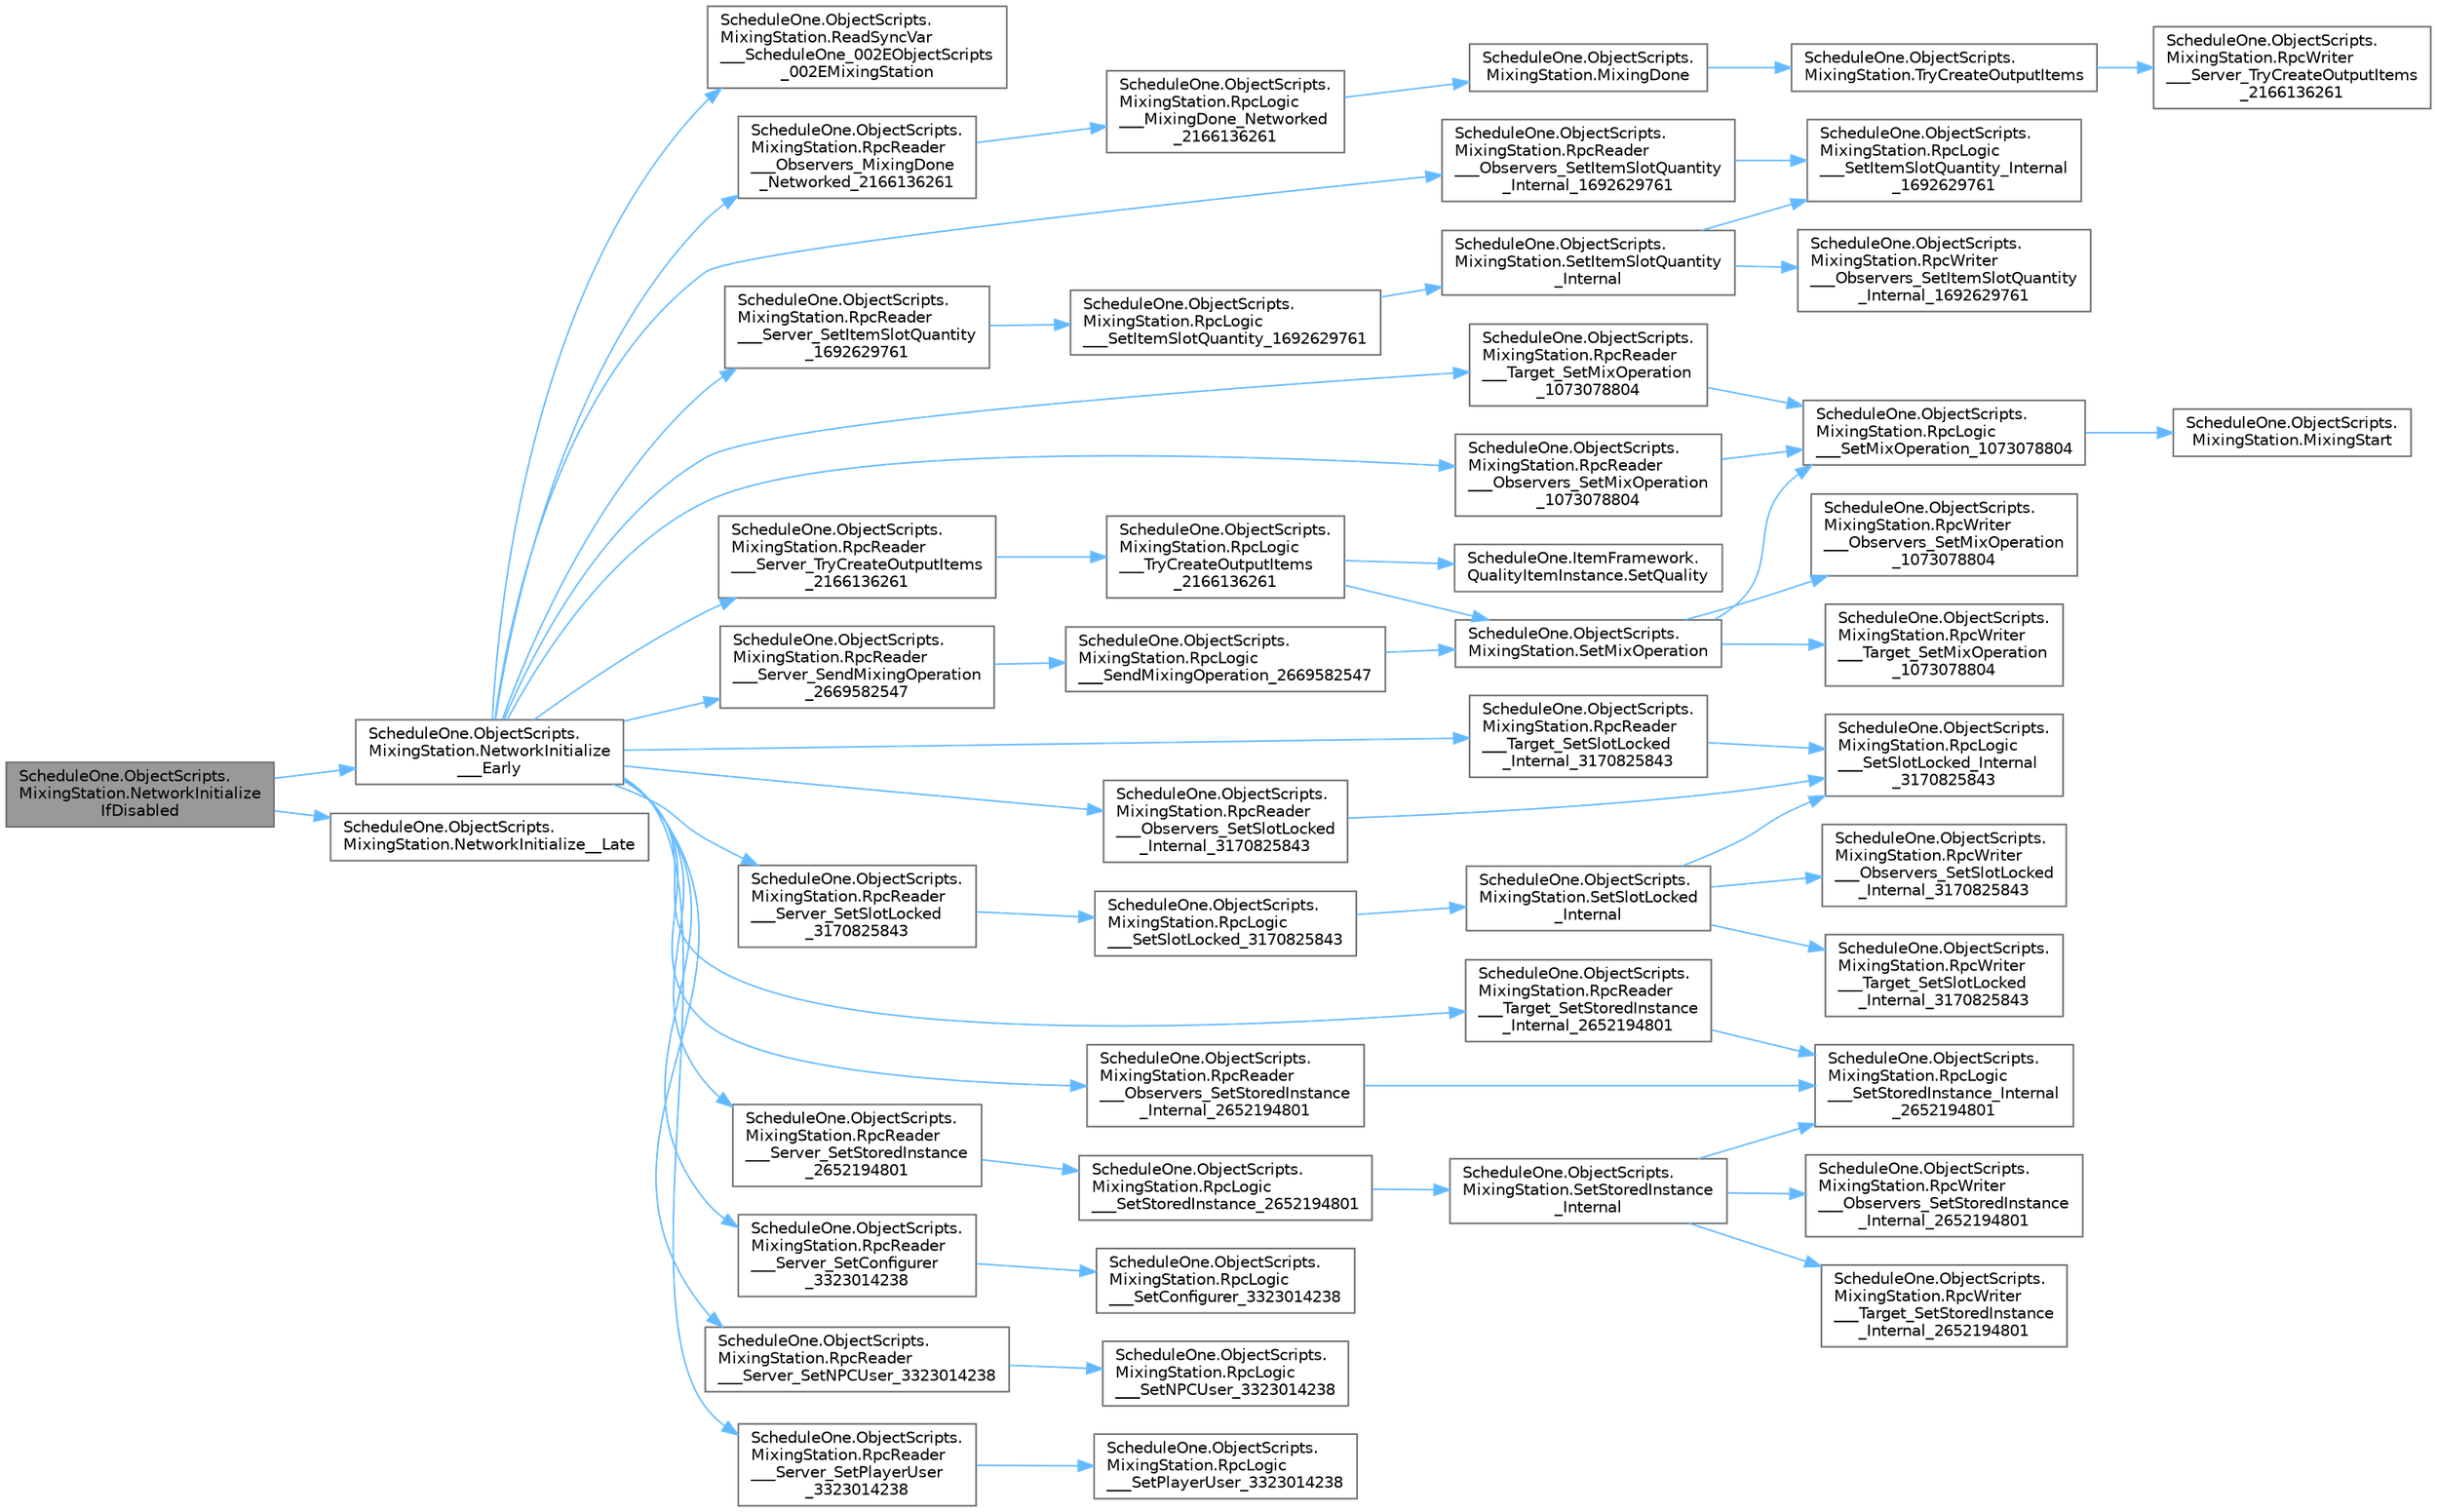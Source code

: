 digraph "ScheduleOne.ObjectScripts.MixingStation.NetworkInitializeIfDisabled"
{
 // LATEX_PDF_SIZE
  bgcolor="transparent";
  edge [fontname=Helvetica,fontsize=10,labelfontname=Helvetica,labelfontsize=10];
  node [fontname=Helvetica,fontsize=10,shape=box,height=0.2,width=0.4];
  rankdir="LR";
  Node1 [id="Node000001",label="ScheduleOne.ObjectScripts.\lMixingStation.NetworkInitialize\lIfDisabled",height=0.2,width=0.4,color="gray40", fillcolor="grey60", style="filled", fontcolor="black",tooltip=" "];
  Node1 -> Node2 [id="edge1_Node000001_Node000002",color="steelblue1",style="solid",tooltip=" "];
  Node2 [id="Node000002",label="ScheduleOne.ObjectScripts.\lMixingStation.NetworkInitialize\l___Early",height=0.2,width=0.4,color="grey40", fillcolor="white", style="filled",URL="$class_schedule_one_1_1_object_scripts_1_1_mixing_station.html#aa00cbd36ea2d6aab0d7798a8d2f568a5",tooltip=" "];
  Node2 -> Node3 [id="edge2_Node000002_Node000003",color="steelblue1",style="solid",tooltip=" "];
  Node3 [id="Node000003",label="ScheduleOne.ObjectScripts.\lMixingStation.ReadSyncVar\l___ScheduleOne_002EObjectScripts\l_002EMixingStation",height=0.2,width=0.4,color="grey40", fillcolor="white", style="filled",URL="$class_schedule_one_1_1_object_scripts_1_1_mixing_station.html#ae8516f02c0a5ebb9d8057170b93e7c25",tooltip=" "];
  Node2 -> Node4 [id="edge3_Node000002_Node000004",color="steelblue1",style="solid",tooltip=" "];
  Node4 [id="Node000004",label="ScheduleOne.ObjectScripts.\lMixingStation.RpcReader\l___Observers_MixingDone\l_Networked_2166136261",height=0.2,width=0.4,color="grey40", fillcolor="white", style="filled",URL="$class_schedule_one_1_1_object_scripts_1_1_mixing_station.html#a676cb9a83ed9aa59eec49f43f9872766",tooltip=" "];
  Node4 -> Node5 [id="edge4_Node000004_Node000005",color="steelblue1",style="solid",tooltip=" "];
  Node5 [id="Node000005",label="ScheduleOne.ObjectScripts.\lMixingStation.RpcLogic\l___MixingDone_Networked\l_2166136261",height=0.2,width=0.4,color="grey40", fillcolor="white", style="filled",URL="$class_schedule_one_1_1_object_scripts_1_1_mixing_station.html#a2498cc9813bc9b9583420e5c8de82dda",tooltip=" "];
  Node5 -> Node6 [id="edge5_Node000005_Node000006",color="steelblue1",style="solid",tooltip=" "];
  Node6 [id="Node000006",label="ScheduleOne.ObjectScripts.\lMixingStation.MixingDone",height=0.2,width=0.4,color="grey40", fillcolor="white", style="filled",URL="$class_schedule_one_1_1_object_scripts_1_1_mixing_station.html#a129ff46749f8319843abcd28b1067101",tooltip=" "];
  Node6 -> Node7 [id="edge6_Node000006_Node000007",color="steelblue1",style="solid",tooltip=" "];
  Node7 [id="Node000007",label="ScheduleOne.ObjectScripts.\lMixingStation.TryCreateOutputItems",height=0.2,width=0.4,color="grey40", fillcolor="white", style="filled",URL="$class_schedule_one_1_1_object_scripts_1_1_mixing_station.html#a4715da926de5a46452f30548dde77287",tooltip=" "];
  Node7 -> Node8 [id="edge7_Node000007_Node000008",color="steelblue1",style="solid",tooltip=" "];
  Node8 [id="Node000008",label="ScheduleOne.ObjectScripts.\lMixingStation.RpcWriter\l___Server_TryCreateOutputItems\l_2166136261",height=0.2,width=0.4,color="grey40", fillcolor="white", style="filled",URL="$class_schedule_one_1_1_object_scripts_1_1_mixing_station.html#aff52fc1db823b6c1d1093ad0452dbe4a",tooltip=" "];
  Node2 -> Node9 [id="edge8_Node000002_Node000009",color="steelblue1",style="solid",tooltip=" "];
  Node9 [id="Node000009",label="ScheduleOne.ObjectScripts.\lMixingStation.RpcReader\l___Observers_SetItemSlotQuantity\l_Internal_1692629761",height=0.2,width=0.4,color="grey40", fillcolor="white", style="filled",URL="$class_schedule_one_1_1_object_scripts_1_1_mixing_station.html#afb007f553d47c6e737bbbee3191ef8c1",tooltip=" "];
  Node9 -> Node10 [id="edge9_Node000009_Node000010",color="steelblue1",style="solid",tooltip=" "];
  Node10 [id="Node000010",label="ScheduleOne.ObjectScripts.\lMixingStation.RpcLogic\l___SetItemSlotQuantity_Internal\l_1692629761",height=0.2,width=0.4,color="grey40", fillcolor="white", style="filled",URL="$class_schedule_one_1_1_object_scripts_1_1_mixing_station.html#a3c7e6e1379b1aa331cbfbad2d0d49bf0",tooltip=" "];
  Node2 -> Node11 [id="edge10_Node000002_Node000011",color="steelblue1",style="solid",tooltip=" "];
  Node11 [id="Node000011",label="ScheduleOne.ObjectScripts.\lMixingStation.RpcReader\l___Observers_SetMixOperation\l_1073078804",height=0.2,width=0.4,color="grey40", fillcolor="white", style="filled",URL="$class_schedule_one_1_1_object_scripts_1_1_mixing_station.html#af51564658dc38b848e08fcacb58547a3",tooltip=" "];
  Node11 -> Node12 [id="edge11_Node000011_Node000012",color="steelblue1",style="solid",tooltip=" "];
  Node12 [id="Node000012",label="ScheduleOne.ObjectScripts.\lMixingStation.RpcLogic\l___SetMixOperation_1073078804",height=0.2,width=0.4,color="grey40", fillcolor="white", style="filled",URL="$class_schedule_one_1_1_object_scripts_1_1_mixing_station.html#a2412a11b1445c03a03ef78289f5db9ea",tooltip=" "];
  Node12 -> Node13 [id="edge12_Node000012_Node000013",color="steelblue1",style="solid",tooltip=" "];
  Node13 [id="Node000013",label="ScheduleOne.ObjectScripts.\lMixingStation.MixingStart",height=0.2,width=0.4,color="grey40", fillcolor="white", style="filled",URL="$class_schedule_one_1_1_object_scripts_1_1_mixing_station.html#ac32c4c71d8f4312f28efe6bd69a3b962",tooltip=" "];
  Node2 -> Node14 [id="edge13_Node000002_Node000014",color="steelblue1",style="solid",tooltip=" "];
  Node14 [id="Node000014",label="ScheduleOne.ObjectScripts.\lMixingStation.RpcReader\l___Observers_SetSlotLocked\l_Internal_3170825843",height=0.2,width=0.4,color="grey40", fillcolor="white", style="filled",URL="$class_schedule_one_1_1_object_scripts_1_1_mixing_station.html#a583f912011bd5056566bf76612ebf6c2",tooltip=" "];
  Node14 -> Node15 [id="edge14_Node000014_Node000015",color="steelblue1",style="solid",tooltip=" "];
  Node15 [id="Node000015",label="ScheduleOne.ObjectScripts.\lMixingStation.RpcLogic\l___SetSlotLocked_Internal\l_3170825843",height=0.2,width=0.4,color="grey40", fillcolor="white", style="filled",URL="$class_schedule_one_1_1_object_scripts_1_1_mixing_station.html#a27dd4d7e2f452430c014ffe493a7e5ba",tooltip=" "];
  Node2 -> Node16 [id="edge15_Node000002_Node000016",color="steelblue1",style="solid",tooltip=" "];
  Node16 [id="Node000016",label="ScheduleOne.ObjectScripts.\lMixingStation.RpcReader\l___Observers_SetStoredInstance\l_Internal_2652194801",height=0.2,width=0.4,color="grey40", fillcolor="white", style="filled",URL="$class_schedule_one_1_1_object_scripts_1_1_mixing_station.html#aead8a352be096d6e3437d350f7cd206d",tooltip=" "];
  Node16 -> Node17 [id="edge16_Node000016_Node000017",color="steelblue1",style="solid",tooltip=" "];
  Node17 [id="Node000017",label="ScheduleOne.ObjectScripts.\lMixingStation.RpcLogic\l___SetStoredInstance_Internal\l_2652194801",height=0.2,width=0.4,color="grey40", fillcolor="white", style="filled",URL="$class_schedule_one_1_1_object_scripts_1_1_mixing_station.html#a0fa4cb3813dcf91e8657a92ee70931a8",tooltip=" "];
  Node2 -> Node18 [id="edge17_Node000002_Node000018",color="steelblue1",style="solid",tooltip=" "];
  Node18 [id="Node000018",label="ScheduleOne.ObjectScripts.\lMixingStation.RpcReader\l___Server_SendMixingOperation\l_2669582547",height=0.2,width=0.4,color="grey40", fillcolor="white", style="filled",URL="$class_schedule_one_1_1_object_scripts_1_1_mixing_station.html#abeb8e4fee062babb749c007805853dd1",tooltip=" "];
  Node18 -> Node19 [id="edge18_Node000018_Node000019",color="steelblue1",style="solid",tooltip=" "];
  Node19 [id="Node000019",label="ScheduleOne.ObjectScripts.\lMixingStation.RpcLogic\l___SendMixingOperation_2669582547",height=0.2,width=0.4,color="grey40", fillcolor="white", style="filled",URL="$class_schedule_one_1_1_object_scripts_1_1_mixing_station.html#a445371ab56866c0cfe8fac5d21ba2f18",tooltip=" "];
  Node19 -> Node20 [id="edge19_Node000019_Node000020",color="steelblue1",style="solid",tooltip=" "];
  Node20 [id="Node000020",label="ScheduleOne.ObjectScripts.\lMixingStation.SetMixOperation",height=0.2,width=0.4,color="grey40", fillcolor="white", style="filled",URL="$class_schedule_one_1_1_object_scripts_1_1_mixing_station.html#a65a1b78f5d65c601a740f3e64ec65ce4",tooltip=" "];
  Node20 -> Node12 [id="edge20_Node000020_Node000012",color="steelblue1",style="solid",tooltip=" "];
  Node20 -> Node21 [id="edge21_Node000020_Node000021",color="steelblue1",style="solid",tooltip=" "];
  Node21 [id="Node000021",label="ScheduleOne.ObjectScripts.\lMixingStation.RpcWriter\l___Observers_SetMixOperation\l_1073078804",height=0.2,width=0.4,color="grey40", fillcolor="white", style="filled",URL="$class_schedule_one_1_1_object_scripts_1_1_mixing_station.html#ad783bc24ba23bbf189ffa5aa4086886c",tooltip=" "];
  Node20 -> Node22 [id="edge22_Node000020_Node000022",color="steelblue1",style="solid",tooltip=" "];
  Node22 [id="Node000022",label="ScheduleOne.ObjectScripts.\lMixingStation.RpcWriter\l___Target_SetMixOperation\l_1073078804",height=0.2,width=0.4,color="grey40", fillcolor="white", style="filled",URL="$class_schedule_one_1_1_object_scripts_1_1_mixing_station.html#a6bfaa7a3051f570a5a2d2b8660a59d7e",tooltip=" "];
  Node2 -> Node23 [id="edge23_Node000002_Node000023",color="steelblue1",style="solid",tooltip=" "];
  Node23 [id="Node000023",label="ScheduleOne.ObjectScripts.\lMixingStation.RpcReader\l___Server_SetConfigurer\l_3323014238",height=0.2,width=0.4,color="grey40", fillcolor="white", style="filled",URL="$class_schedule_one_1_1_object_scripts_1_1_mixing_station.html#a4e0e42cf01277b9abe79bb45c46c5691",tooltip=" "];
  Node23 -> Node24 [id="edge24_Node000023_Node000024",color="steelblue1",style="solid",tooltip=" "];
  Node24 [id="Node000024",label="ScheduleOne.ObjectScripts.\lMixingStation.RpcLogic\l___SetConfigurer_3323014238",height=0.2,width=0.4,color="grey40", fillcolor="white", style="filled",URL="$class_schedule_one_1_1_object_scripts_1_1_mixing_station.html#a0aee7349025a756eb577c3bcf0b2a928",tooltip=" "];
  Node2 -> Node25 [id="edge25_Node000002_Node000025",color="steelblue1",style="solid",tooltip=" "];
  Node25 [id="Node000025",label="ScheduleOne.ObjectScripts.\lMixingStation.RpcReader\l___Server_SetItemSlotQuantity\l_1692629761",height=0.2,width=0.4,color="grey40", fillcolor="white", style="filled",URL="$class_schedule_one_1_1_object_scripts_1_1_mixing_station.html#a01efdf5d4602ab46fb70c26870268a61",tooltip=" "];
  Node25 -> Node26 [id="edge26_Node000025_Node000026",color="steelblue1",style="solid",tooltip=" "];
  Node26 [id="Node000026",label="ScheduleOne.ObjectScripts.\lMixingStation.RpcLogic\l___SetItemSlotQuantity_1692629761",height=0.2,width=0.4,color="grey40", fillcolor="white", style="filled",URL="$class_schedule_one_1_1_object_scripts_1_1_mixing_station.html#ac8b31404d5abcf160f7d1894c3c6d873",tooltip=" "];
  Node26 -> Node27 [id="edge27_Node000026_Node000027",color="steelblue1",style="solid",tooltip=" "];
  Node27 [id="Node000027",label="ScheduleOne.ObjectScripts.\lMixingStation.SetItemSlotQuantity\l_Internal",height=0.2,width=0.4,color="grey40", fillcolor="white", style="filled",URL="$class_schedule_one_1_1_object_scripts_1_1_mixing_station.html#a9cde3dea036c73473fc25bc4661be8aa",tooltip=" "];
  Node27 -> Node10 [id="edge28_Node000027_Node000010",color="steelblue1",style="solid",tooltip=" "];
  Node27 -> Node28 [id="edge29_Node000027_Node000028",color="steelblue1",style="solid",tooltip=" "];
  Node28 [id="Node000028",label="ScheduleOne.ObjectScripts.\lMixingStation.RpcWriter\l___Observers_SetItemSlotQuantity\l_Internal_1692629761",height=0.2,width=0.4,color="grey40", fillcolor="white", style="filled",URL="$class_schedule_one_1_1_object_scripts_1_1_mixing_station.html#a479e6e1d52077525c5245c694e42a34b",tooltip=" "];
  Node2 -> Node29 [id="edge30_Node000002_Node000029",color="steelblue1",style="solid",tooltip=" "];
  Node29 [id="Node000029",label="ScheduleOne.ObjectScripts.\lMixingStation.RpcReader\l___Server_SetNPCUser_3323014238",height=0.2,width=0.4,color="grey40", fillcolor="white", style="filled",URL="$class_schedule_one_1_1_object_scripts_1_1_mixing_station.html#ac6447769cd3a29561b21efab4731ed9c",tooltip=" "];
  Node29 -> Node30 [id="edge31_Node000029_Node000030",color="steelblue1",style="solid",tooltip=" "];
  Node30 [id="Node000030",label="ScheduleOne.ObjectScripts.\lMixingStation.RpcLogic\l___SetNPCUser_3323014238",height=0.2,width=0.4,color="grey40", fillcolor="white", style="filled",URL="$class_schedule_one_1_1_object_scripts_1_1_mixing_station.html#a030c0a9968dc3e97563b856f04fde49d",tooltip=" "];
  Node2 -> Node31 [id="edge32_Node000002_Node000031",color="steelblue1",style="solid",tooltip=" "];
  Node31 [id="Node000031",label="ScheduleOne.ObjectScripts.\lMixingStation.RpcReader\l___Server_SetPlayerUser\l_3323014238",height=0.2,width=0.4,color="grey40", fillcolor="white", style="filled",URL="$class_schedule_one_1_1_object_scripts_1_1_mixing_station.html#a59e4e2b83a7536c0f7ad92eb39c2ceda",tooltip=" "];
  Node31 -> Node32 [id="edge33_Node000031_Node000032",color="steelblue1",style="solid",tooltip=" "];
  Node32 [id="Node000032",label="ScheduleOne.ObjectScripts.\lMixingStation.RpcLogic\l___SetPlayerUser_3323014238",height=0.2,width=0.4,color="grey40", fillcolor="white", style="filled",URL="$class_schedule_one_1_1_object_scripts_1_1_mixing_station.html#ac5f6da9c9361906aa884304211ccc454",tooltip=" "];
  Node2 -> Node33 [id="edge34_Node000002_Node000033",color="steelblue1",style="solid",tooltip=" "];
  Node33 [id="Node000033",label="ScheduleOne.ObjectScripts.\lMixingStation.RpcReader\l___Server_SetSlotLocked\l_3170825843",height=0.2,width=0.4,color="grey40", fillcolor="white", style="filled",URL="$class_schedule_one_1_1_object_scripts_1_1_mixing_station.html#a85a88c011ecc862972f4531d643dec9c",tooltip=" "];
  Node33 -> Node34 [id="edge35_Node000033_Node000034",color="steelblue1",style="solid",tooltip=" "];
  Node34 [id="Node000034",label="ScheduleOne.ObjectScripts.\lMixingStation.RpcLogic\l___SetSlotLocked_3170825843",height=0.2,width=0.4,color="grey40", fillcolor="white", style="filled",URL="$class_schedule_one_1_1_object_scripts_1_1_mixing_station.html#aee6539107948adf50be85c6e88118b08",tooltip=" "];
  Node34 -> Node35 [id="edge36_Node000034_Node000035",color="steelblue1",style="solid",tooltip=" "];
  Node35 [id="Node000035",label="ScheduleOne.ObjectScripts.\lMixingStation.SetSlotLocked\l_Internal",height=0.2,width=0.4,color="grey40", fillcolor="white", style="filled",URL="$class_schedule_one_1_1_object_scripts_1_1_mixing_station.html#a470dedc7ac79f47da2315aaa9e3ffc3b",tooltip=" "];
  Node35 -> Node15 [id="edge37_Node000035_Node000015",color="steelblue1",style="solid",tooltip=" "];
  Node35 -> Node36 [id="edge38_Node000035_Node000036",color="steelblue1",style="solid",tooltip=" "];
  Node36 [id="Node000036",label="ScheduleOne.ObjectScripts.\lMixingStation.RpcWriter\l___Observers_SetSlotLocked\l_Internal_3170825843",height=0.2,width=0.4,color="grey40", fillcolor="white", style="filled",URL="$class_schedule_one_1_1_object_scripts_1_1_mixing_station.html#a53a7a6101463dad87800d845e04c9306",tooltip=" "];
  Node35 -> Node37 [id="edge39_Node000035_Node000037",color="steelblue1",style="solid",tooltip=" "];
  Node37 [id="Node000037",label="ScheduleOne.ObjectScripts.\lMixingStation.RpcWriter\l___Target_SetSlotLocked\l_Internal_3170825843",height=0.2,width=0.4,color="grey40", fillcolor="white", style="filled",URL="$class_schedule_one_1_1_object_scripts_1_1_mixing_station.html#ab90f9211e2d9530726744eb15bb076c9",tooltip=" "];
  Node2 -> Node38 [id="edge40_Node000002_Node000038",color="steelblue1",style="solid",tooltip=" "];
  Node38 [id="Node000038",label="ScheduleOne.ObjectScripts.\lMixingStation.RpcReader\l___Server_SetStoredInstance\l_2652194801",height=0.2,width=0.4,color="grey40", fillcolor="white", style="filled",URL="$class_schedule_one_1_1_object_scripts_1_1_mixing_station.html#ab364a63b1c146c17f6d309bf7ceea843",tooltip=" "];
  Node38 -> Node39 [id="edge41_Node000038_Node000039",color="steelblue1",style="solid",tooltip=" "];
  Node39 [id="Node000039",label="ScheduleOne.ObjectScripts.\lMixingStation.RpcLogic\l___SetStoredInstance_2652194801",height=0.2,width=0.4,color="grey40", fillcolor="white", style="filled",URL="$class_schedule_one_1_1_object_scripts_1_1_mixing_station.html#a5ef2f9bb6564ef754dae27604a78076b",tooltip=" "];
  Node39 -> Node40 [id="edge42_Node000039_Node000040",color="steelblue1",style="solid",tooltip=" "];
  Node40 [id="Node000040",label="ScheduleOne.ObjectScripts.\lMixingStation.SetStoredInstance\l_Internal",height=0.2,width=0.4,color="grey40", fillcolor="white", style="filled",URL="$class_schedule_one_1_1_object_scripts_1_1_mixing_station.html#ab51eb47b1bb186814a6a7bef68b4fe9b",tooltip=" "];
  Node40 -> Node17 [id="edge43_Node000040_Node000017",color="steelblue1",style="solid",tooltip=" "];
  Node40 -> Node41 [id="edge44_Node000040_Node000041",color="steelblue1",style="solid",tooltip=" "];
  Node41 [id="Node000041",label="ScheduleOne.ObjectScripts.\lMixingStation.RpcWriter\l___Observers_SetStoredInstance\l_Internal_2652194801",height=0.2,width=0.4,color="grey40", fillcolor="white", style="filled",URL="$class_schedule_one_1_1_object_scripts_1_1_mixing_station.html#a3650b1c8b658ab708ea568436f24bfef",tooltip=" "];
  Node40 -> Node42 [id="edge45_Node000040_Node000042",color="steelblue1",style="solid",tooltip=" "];
  Node42 [id="Node000042",label="ScheduleOne.ObjectScripts.\lMixingStation.RpcWriter\l___Target_SetStoredInstance\l_Internal_2652194801",height=0.2,width=0.4,color="grey40", fillcolor="white", style="filled",URL="$class_schedule_one_1_1_object_scripts_1_1_mixing_station.html#a70e23179779ce505baf8ae7654ed2911",tooltip=" "];
  Node2 -> Node43 [id="edge46_Node000002_Node000043",color="steelblue1",style="solid",tooltip=" "];
  Node43 [id="Node000043",label="ScheduleOne.ObjectScripts.\lMixingStation.RpcReader\l___Server_TryCreateOutputItems\l_2166136261",height=0.2,width=0.4,color="grey40", fillcolor="white", style="filled",URL="$class_schedule_one_1_1_object_scripts_1_1_mixing_station.html#a37247cb2fb2737f2435abd84a385937f",tooltip=" "];
  Node43 -> Node44 [id="edge47_Node000043_Node000044",color="steelblue1",style="solid",tooltip=" "];
  Node44 [id="Node000044",label="ScheduleOne.ObjectScripts.\lMixingStation.RpcLogic\l___TryCreateOutputItems\l_2166136261",height=0.2,width=0.4,color="grey40", fillcolor="white", style="filled",URL="$class_schedule_one_1_1_object_scripts_1_1_mixing_station.html#a8f21eba386384e28cf6d8e4a4b2fbb0a",tooltip=" "];
  Node44 -> Node20 [id="edge48_Node000044_Node000020",color="steelblue1",style="solid",tooltip=" "];
  Node44 -> Node45 [id="edge49_Node000044_Node000045",color="steelblue1",style="solid",tooltip=" "];
  Node45 [id="Node000045",label="ScheduleOne.ItemFramework.\lQualityItemInstance.SetQuality",height=0.2,width=0.4,color="grey40", fillcolor="white", style="filled",URL="$class_schedule_one_1_1_item_framework_1_1_quality_item_instance.html#ad8510748b97cc274019452c6423daae2",tooltip=" "];
  Node2 -> Node46 [id="edge50_Node000002_Node000046",color="steelblue1",style="solid",tooltip=" "];
  Node46 [id="Node000046",label="ScheduleOne.ObjectScripts.\lMixingStation.RpcReader\l___Target_SetMixOperation\l_1073078804",height=0.2,width=0.4,color="grey40", fillcolor="white", style="filled",URL="$class_schedule_one_1_1_object_scripts_1_1_mixing_station.html#abaaf6e4718f327a585257ee9b05d8667",tooltip=" "];
  Node46 -> Node12 [id="edge51_Node000046_Node000012",color="steelblue1",style="solid",tooltip=" "];
  Node2 -> Node47 [id="edge52_Node000002_Node000047",color="steelblue1",style="solid",tooltip=" "];
  Node47 [id="Node000047",label="ScheduleOne.ObjectScripts.\lMixingStation.RpcReader\l___Target_SetSlotLocked\l_Internal_3170825843",height=0.2,width=0.4,color="grey40", fillcolor="white", style="filled",URL="$class_schedule_one_1_1_object_scripts_1_1_mixing_station.html#a6d6460e0039a9fa972a24d11752a28f9",tooltip=" "];
  Node47 -> Node15 [id="edge53_Node000047_Node000015",color="steelblue1",style="solid",tooltip=" "];
  Node2 -> Node48 [id="edge54_Node000002_Node000048",color="steelblue1",style="solid",tooltip=" "];
  Node48 [id="Node000048",label="ScheduleOne.ObjectScripts.\lMixingStation.RpcReader\l___Target_SetStoredInstance\l_Internal_2652194801",height=0.2,width=0.4,color="grey40", fillcolor="white", style="filled",URL="$class_schedule_one_1_1_object_scripts_1_1_mixing_station.html#a196bb16a749f76653277bb47ea2907e8",tooltip=" "];
  Node48 -> Node17 [id="edge55_Node000048_Node000017",color="steelblue1",style="solid",tooltip=" "];
  Node1 -> Node49 [id="edge56_Node000001_Node000049",color="steelblue1",style="solid",tooltip=" "];
  Node49 [id="Node000049",label="ScheduleOne.ObjectScripts.\lMixingStation.NetworkInitialize__Late",height=0.2,width=0.4,color="grey40", fillcolor="white", style="filled",URL="$class_schedule_one_1_1_object_scripts_1_1_mixing_station.html#af4d8204ef3c12c4ba87d741709ea9234",tooltip=" "];
}

